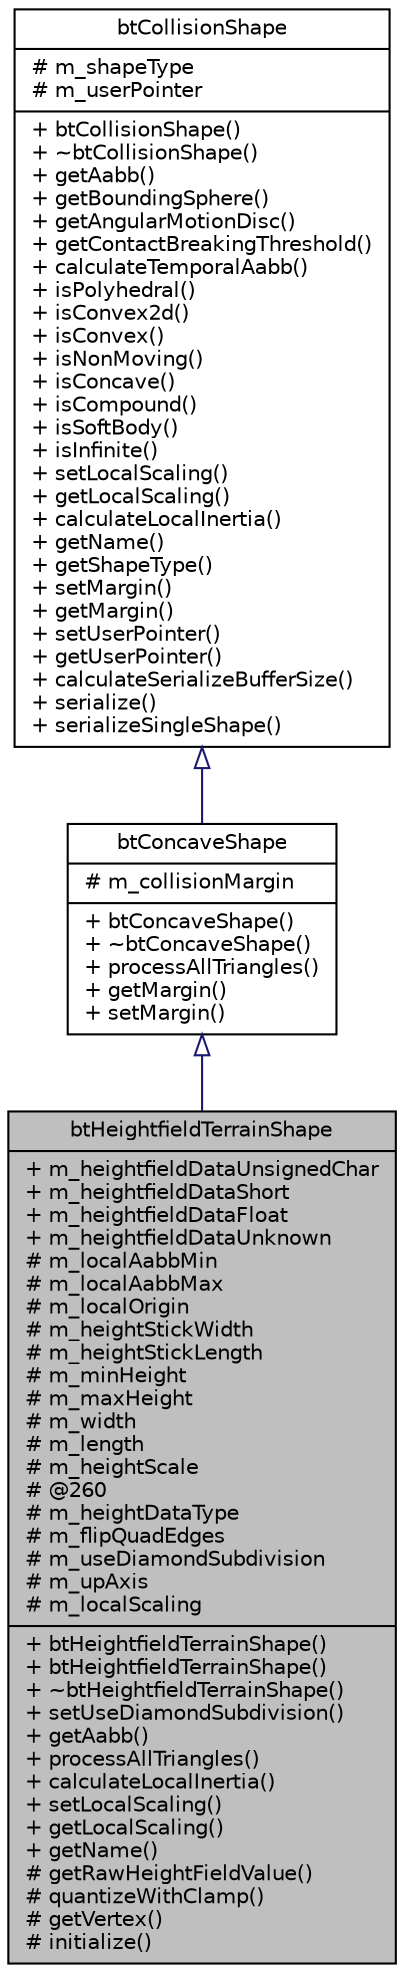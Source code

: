 digraph G
{
  edge [fontname="Helvetica",fontsize="10",labelfontname="Helvetica",labelfontsize="10"];
  node [fontname="Helvetica",fontsize="10",shape=record];
  Node1 [label="{btHeightfieldTerrainShape\n|+ m_heightfieldDataUnsignedChar\l+ m_heightfieldDataShort\l+ m_heightfieldDataFloat\l+ m_heightfieldDataUnknown\l# m_localAabbMin\l# m_localAabbMax\l# m_localOrigin\l# m_heightStickWidth\l# m_heightStickLength\l# m_minHeight\l# m_maxHeight\l# m_width\l# m_length\l# m_heightScale\l# @260\l# m_heightDataType\l# m_flipQuadEdges\l# m_useDiamondSubdivision\l# m_upAxis\l# m_localScaling\l|+ btHeightfieldTerrainShape()\l+ btHeightfieldTerrainShape()\l+ ~btHeightfieldTerrainShape()\l+ setUseDiamondSubdivision()\l+ getAabb()\l+ processAllTriangles()\l+ calculateLocalInertia()\l+ setLocalScaling()\l+ getLocalScaling()\l+ getName()\l# getRawHeightFieldValue()\l# quantizeWithClamp()\l# getVertex()\l# initialize()\l}",height=0.2,width=0.4,color="black", fillcolor="grey75", style="filled" fontcolor="black"];
  Node2 -> Node1 [dir=back,color="midnightblue",fontsize="10",style="solid",arrowtail="empty",fontname="Helvetica"];
  Node2 [label="{btConcaveShape\n|# m_collisionMargin\l|+ btConcaveShape()\l+ ~btConcaveShape()\l+ processAllTriangles()\l+ getMargin()\l+ setMargin()\l}",height=0.2,width=0.4,color="black", fillcolor="white", style="filled",URL="$d7/da0/classbtConcaveShape.html"];
  Node3 -> Node2 [dir=back,color="midnightblue",fontsize="10",style="solid",arrowtail="empty",fontname="Helvetica"];
  Node3 [label="{btCollisionShape\n|# m_shapeType\l# m_userPointer\l|+ btCollisionShape()\l+ ~btCollisionShape()\l+ getAabb()\l+ getBoundingSphere()\l+ getAngularMotionDisc()\l+ getContactBreakingThreshold()\l+ calculateTemporalAabb()\l+ isPolyhedral()\l+ isConvex2d()\l+ isConvex()\l+ isNonMoving()\l+ isConcave()\l+ isCompound()\l+ isSoftBody()\l+ isInfinite()\l+ setLocalScaling()\l+ getLocalScaling()\l+ calculateLocalInertia()\l+ getName()\l+ getShapeType()\l+ setMargin()\l+ getMargin()\l+ setUserPointer()\l+ getUserPointer()\l+ calculateSerializeBufferSize()\l+ serialize()\l+ serializeSingleShape()\l}",height=0.2,width=0.4,color="black", fillcolor="white", style="filled",URL="$d7/dd7/classbtCollisionShape.html",tooltip="The btCollisionShape class provides an interface for collision shapes that can be shared among btColl..."];
}
